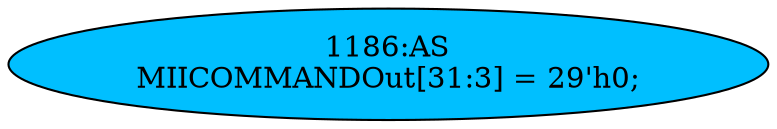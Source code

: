 strict digraph "" {
	node [label="\N"];
	"1186:AS"	 [ast="<pyverilog.vparser.ast.Assign object at 0x7fbdee048550>",
		def_var="['MIICOMMANDOut']",
		fillcolor=deepskyblue,
		label="1186:AS
MIICOMMANDOut[31:3] = 29'h0;",
		statements="[]",
		style=filled,
		typ=Assign,
		use_var="[]"];
}
